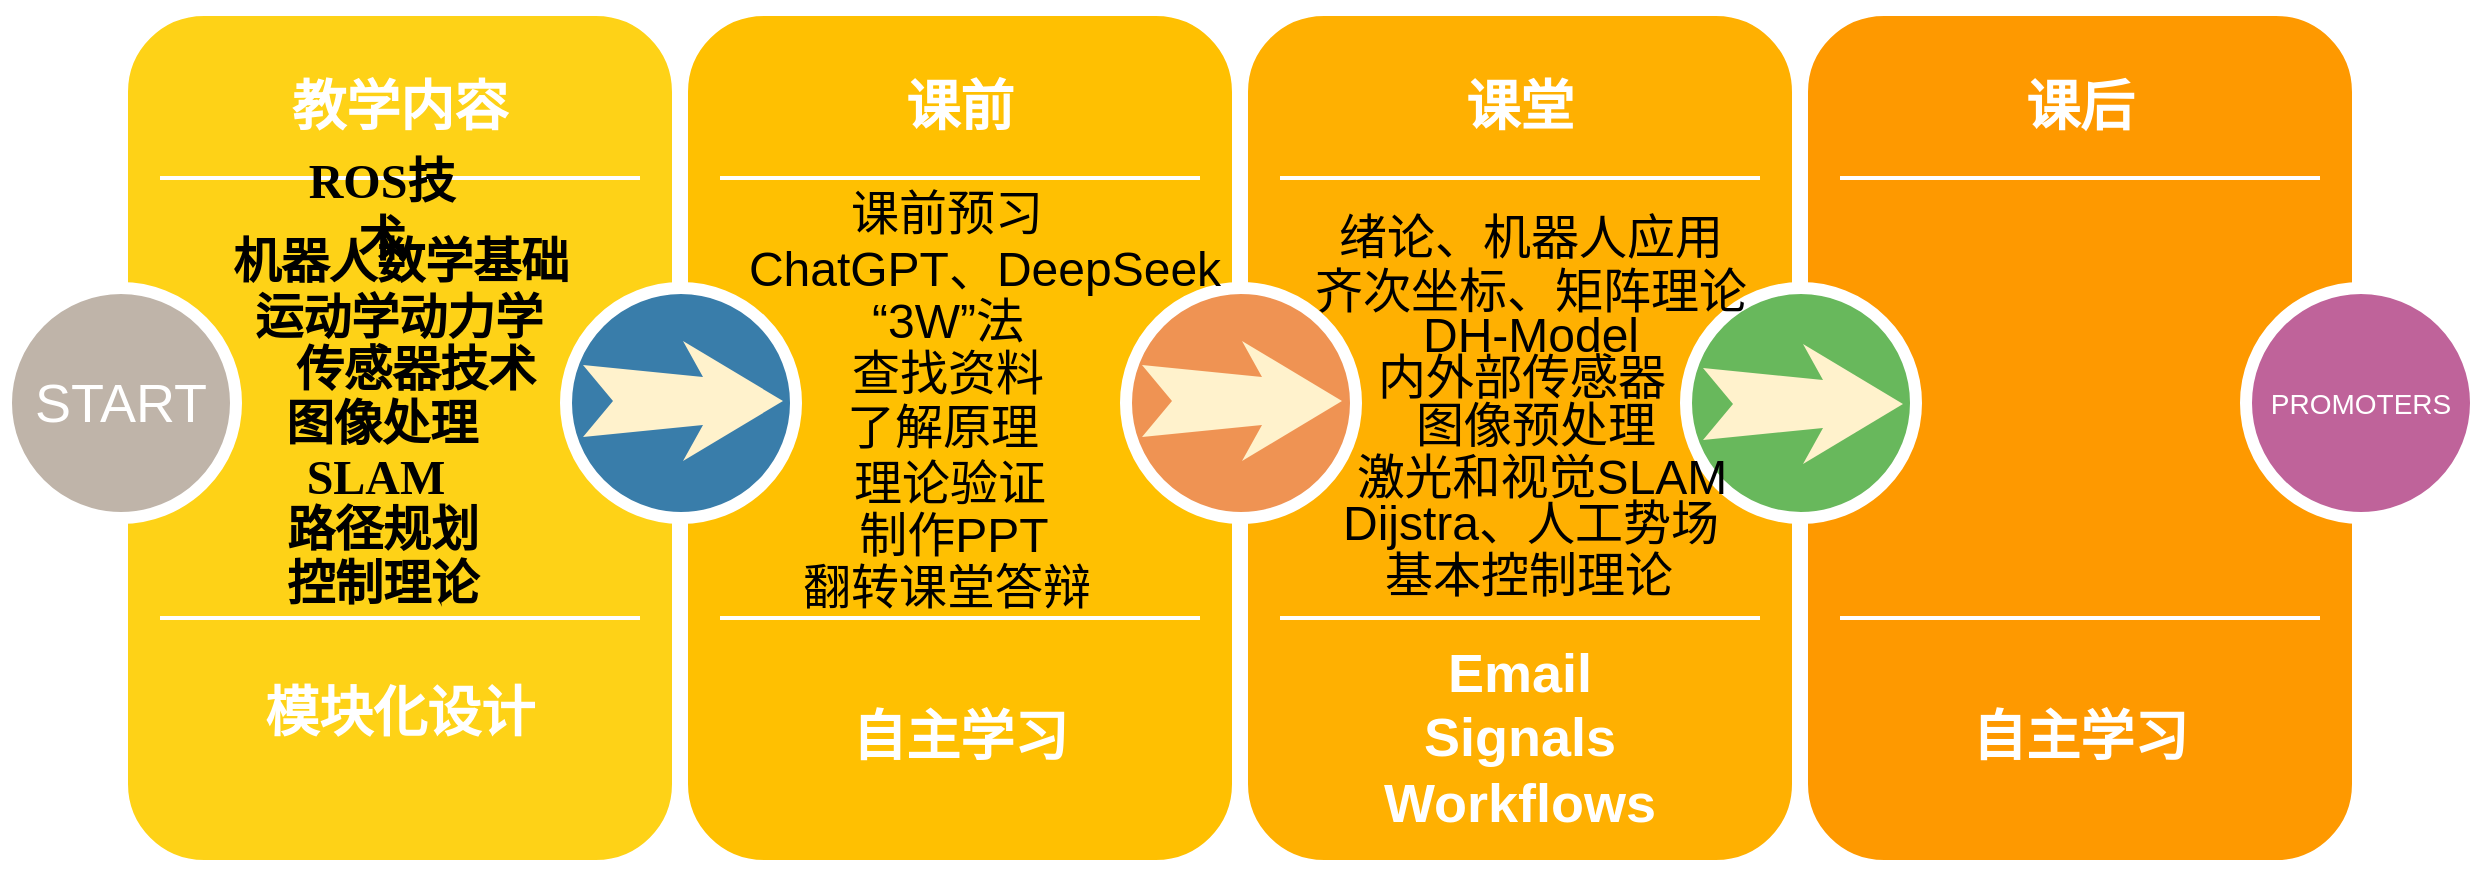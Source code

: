 <mxfile version="26.0.14">
  <diagram name="Page-1" id="12e1b939-464a-85fe-373e-61e167be1490">
    <mxGraphModel dx="1360" dy="786" grid="1" gridSize="10" guides="1" tooltips="1" connect="1" arrows="1" fold="1" page="1" pageScale="1.5" pageWidth="1169" pageHeight="826" background="none" math="0" shadow="0">
      <root>
        <mxCell id="0" />
        <mxCell id="1" parent="0" />
        <mxCell id="60da8b9f42644d3a-2" value="" style="whiteSpace=wrap;html=1;rounded=1;shadow=0;strokeWidth=8;fontSize=20;align=center;fillColor=#FED217;strokeColor=#FFFFFF;" parent="1" vertex="1">
          <mxGeometry x="316" y="405" width="280" height="430" as="geometry" />
        </mxCell>
        <mxCell id="60da8b9f42644d3a-3" value="教学内容" style="text;html=1;strokeColor=none;fillColor=none;align=center;verticalAlign=middle;whiteSpace=wrap;rounded=0;shadow=0;fontSize=27;fontColor=#FFFFFF;fontStyle=1" parent="1" vertex="1">
          <mxGeometry x="316" y="425" width="280" height="60" as="geometry" />
        </mxCell>
        <mxCell id="60da8b9f42644d3a-4" value="模块化设计" style="text;html=1;strokeColor=none;fillColor=none;align=center;verticalAlign=middle;whiteSpace=wrap;rounded=0;shadow=0;fontSize=27;fontColor=#FFFFFF;fontFamily=Helvetica;fontStyle=1;" parent="1" vertex="1">
          <mxGeometry x="376" y="730" width="160" height="55" as="geometry" />
        </mxCell>
        <mxCell id="60da8b9f42644d3a-6" value="" style="line;strokeWidth=2;html=1;rounded=0;shadow=0;fontSize=27;align=center;fillColor=none;strokeColor=#FFFFFF;" parent="1" vertex="1">
          <mxGeometry x="336" y="485" width="240" height="10" as="geometry" />
        </mxCell>
        <mxCell id="60da8b9f42644d3a-7" value="" style="line;strokeWidth=2;html=1;rounded=0;shadow=0;fontSize=27;align=center;fillColor=none;strokeColor=#FFFFFF;" parent="1" vertex="1">
          <mxGeometry x="336" y="705" width="240" height="10" as="geometry" />
        </mxCell>
        <mxCell id="60da8b9f42644d3a-8" value="START" style="ellipse;whiteSpace=wrap;html=1;rounded=0;shadow=0;strokeWidth=6;fontSize=27;align=center;fillColor=#BFB4A9;strokeColor=#FFFFFF;fontColor=#FFFFFF;" parent="1" vertex="1">
          <mxGeometry x="259" y="545" width="115" height="115" as="geometry" />
        </mxCell>
        <mxCell id="60da8b9f42644d3a-17" value="" style="whiteSpace=wrap;html=1;rounded=1;shadow=0;strokeWidth=8;fontSize=20;align=center;fillColor=#FFC001;strokeColor=#FFFFFF;" parent="1" vertex="1">
          <mxGeometry x="596" y="405" width="280" height="430" as="geometry" />
        </mxCell>
        <mxCell id="60da8b9f42644d3a-18" value="课前" style="text;html=1;strokeColor=none;fillColor=none;align=center;verticalAlign=middle;whiteSpace=wrap;rounded=0;shadow=0;fontSize=27;fontColor=#FFFFFF;fontStyle=1;fontFamily=Helvetica;" parent="1" vertex="1">
          <mxGeometry x="596" y="425" width="280" height="60" as="geometry" />
        </mxCell>
        <mxCell id="60da8b9f42644d3a-19" value="自主学习" style="text;html=1;strokeColor=none;fillColor=none;align=center;verticalAlign=middle;whiteSpace=wrap;rounded=0;shadow=0;fontSize=27;fontColor=#FFFFFF;fontFamily=Helvetica;fontStyle=1;" parent="1" vertex="1">
          <mxGeometry x="596" y="725" width="280" height="90" as="geometry" />
        </mxCell>
        <mxCell id="60da8b9f42644d3a-20" value="" style="line;strokeWidth=2;html=1;rounded=0;shadow=0;fontSize=27;align=center;fillColor=none;strokeColor=#FFFFFF;" parent="1" vertex="1">
          <mxGeometry x="616" y="485" width="240" height="10" as="geometry" />
        </mxCell>
        <mxCell id="60da8b9f42644d3a-21" value="" style="line;strokeWidth=2;html=1;rounded=0;shadow=0;fontSize=27;align=center;fillColor=none;strokeColor=#FFFFFF;" parent="1" vertex="1">
          <mxGeometry x="616" y="705" width="240" height="10" as="geometry" />
        </mxCell>
        <mxCell id="60da8b9f42644d3a-22" value="" style="ellipse;whiteSpace=wrap;html=1;rounded=0;shadow=0;strokeWidth=6;fontSize=14;align=center;fillColor=#397DAA;strokeColor=#FFFFFF;fontColor=#FFFFFF;" parent="1" vertex="1">
          <mxGeometry x="539" y="545" width="115" height="115" as="geometry" />
        </mxCell>
        <mxCell id="60da8b9f42644d3a-24" value="" style="whiteSpace=wrap;html=1;rounded=1;shadow=0;strokeWidth=8;fontSize=20;align=center;fillColor=#FFB001;strokeColor=#FFFFFF;" parent="1" vertex="1">
          <mxGeometry x="876" y="405" width="280" height="430" as="geometry" />
        </mxCell>
        <mxCell id="60da8b9f42644d3a-25" value="课堂" style="text;html=1;strokeColor=none;fillColor=none;align=center;verticalAlign=middle;whiteSpace=wrap;rounded=0;shadow=0;fontSize=27;fontColor=#FFFFFF;fontStyle=1;fontFamily=Helvetica;" parent="1" vertex="1">
          <mxGeometry x="876" y="425" width="280" height="60" as="geometry" />
        </mxCell>
        <mxCell id="60da8b9f42644d3a-26" value="Email&lt;div&gt;Signals&lt;/div&gt;&lt;div&gt;Workflows&lt;/div&gt;" style="text;html=1;strokeColor=none;fillColor=none;align=center;verticalAlign=middle;whiteSpace=wrap;rounded=0;shadow=0;fontSize=27;fontColor=#FFFFFF;fontFamily=Helvetica;fontStyle=1;" parent="1" vertex="1">
          <mxGeometry x="876" y="725" width="280" height="90" as="geometry" />
        </mxCell>
        <mxCell id="60da8b9f42644d3a-27" value="" style="line;strokeWidth=2;html=1;rounded=0;shadow=0;fontSize=27;align=center;fillColor=none;strokeColor=#FFFFFF;" parent="1" vertex="1">
          <mxGeometry x="896" y="485" width="240" height="10" as="geometry" />
        </mxCell>
        <mxCell id="60da8b9f42644d3a-28" value="" style="line;strokeWidth=2;html=1;rounded=0;shadow=0;fontSize=27;align=center;fillColor=none;strokeColor=#FFFFFF;" parent="1" vertex="1">
          <mxGeometry x="896" y="705" width="240" height="10" as="geometry" />
        </mxCell>
        <mxCell id="60da8b9f42644d3a-29" value="" style="ellipse;whiteSpace=wrap;html=1;rounded=0;shadow=0;strokeWidth=6;fontSize=14;align=center;fillColor=#EF9353;strokeColor=#FFFFFF;fontColor=#FFFFFF;" parent="1" vertex="1">
          <mxGeometry x="819" y="545" width="115" height="115" as="geometry" />
        </mxCell>
        <mxCell id="60da8b9f42644d3a-30" value="" style="html=1;shadow=0;dashed=0;align=center;verticalAlign=middle;shape=mxgraph.arrows2.stylisedArrow;dy=0.6;dx=40;notch=15;feather=0.4;rounded=0;strokeWidth=1;fontSize=27;strokeColor=none;fillColor=#fff2cc;" parent="1" vertex="1">
          <mxGeometry x="547.5" y="571.5" width="100" height="60" as="geometry" />
        </mxCell>
        <mxCell id="60da8b9f42644d3a-31" value="" style="whiteSpace=wrap;html=1;rounded=1;shadow=0;strokeWidth=8;fontSize=20;align=center;fillColor=#FE9900;strokeColor=#FFFFFF;" parent="1" vertex="1">
          <mxGeometry x="1156" y="405" width="280" height="430" as="geometry" />
        </mxCell>
        <mxCell id="60da8b9f42644d3a-32" value="课后" style="text;html=1;strokeColor=none;fillColor=none;align=center;verticalAlign=middle;whiteSpace=wrap;rounded=0;shadow=0;fontSize=27;fontColor=#FFFFFF;fontStyle=1;fontFamily=Helvetica;" parent="1" vertex="1">
          <mxGeometry x="1156" y="425" width="280" height="60" as="geometry" />
        </mxCell>
        <mxCell id="60da8b9f42644d3a-34" value="" style="line;strokeWidth=2;html=1;rounded=0;shadow=0;fontSize=27;align=center;fillColor=none;strokeColor=#FFFFFF;" parent="1" vertex="1">
          <mxGeometry x="1176" y="485" width="240" height="10" as="geometry" />
        </mxCell>
        <mxCell id="60da8b9f42644d3a-35" value="" style="line;strokeWidth=2;html=1;rounded=0;shadow=0;fontSize=27;align=center;fillColor=none;strokeColor=#FFFFFF;" parent="1" vertex="1">
          <mxGeometry x="1176" y="705" width="240" height="10" as="geometry" />
        </mxCell>
        <mxCell id="60da8b9f42644d3a-36" value="" style="ellipse;whiteSpace=wrap;html=1;rounded=0;shadow=0;strokeWidth=6;fontSize=14;align=center;fillColor=#68B85C;strokeColor=#FFFFFF;fontColor=#FFFFFF;" parent="1" vertex="1">
          <mxGeometry x="1099" y="545" width="115" height="115" as="geometry" />
        </mxCell>
        <mxCell id="60da8b9f42644d3a-37" value="" style="html=1;shadow=0;dashed=0;align=center;verticalAlign=middle;shape=mxgraph.arrows2.stylisedArrow;dy=0.6;dx=40;notch=15;feather=0.4;rounded=0;strokeWidth=1;fontSize=27;strokeColor=none;fillColor=#fff2cc;" parent="1" vertex="1">
          <mxGeometry x="1107.5" y="573" width="100" height="60" as="geometry" />
        </mxCell>
        <mxCell id="60da8b9f42644d3a-38" value="PROMOTERS" style="ellipse;whiteSpace=wrap;html=1;rounded=0;shadow=0;strokeWidth=6;fontSize=14;align=center;fillColor=#BF639A;strokeColor=#FFFFFF;fontColor=#FFFFFF;" parent="1" vertex="1">
          <mxGeometry x="1379" y="545" width="115" height="115" as="geometry" />
        </mxCell>
        <mxCell id="tgMOHPeQEeQDc_9SaDGB-15" value="自主学习" style="text;html=1;strokeColor=none;fillColor=none;align=center;verticalAlign=middle;whiteSpace=wrap;rounded=0;shadow=0;fontSize=27;fontColor=#FFFFFF;fontFamily=Helvetica;fontStyle=1;" vertex="1" parent="1">
          <mxGeometry x="1156" y="725" width="280" height="90" as="geometry" />
        </mxCell>
        <mxCell id="tgMOHPeQEeQDc_9SaDGB-16" value="" style="html=1;shadow=0;dashed=0;align=center;verticalAlign=middle;shape=mxgraph.arrows2.stylisedArrow;dy=0.6;dx=40;notch=15;feather=0.4;rounded=0;strokeWidth=1;fontSize=27;strokeColor=none;fillColor=#fff2cc;" vertex="1" parent="1">
          <mxGeometry x="827" y="571.5" width="100" height="60" as="geometry" />
        </mxCell>
        <mxCell id="tgMOHPeQEeQDc_9SaDGB-37" value="" style="group" vertex="1" connectable="0" parent="1">
          <mxGeometry x="360.5" y="495.5" width="191" height="215" as="geometry" />
        </mxCell>
        <mxCell id="tgMOHPeQEeQDc_9SaDGB-3" value="&lt;span style=&quot;font-family: 宋体; text-align: justify;&quot;&gt;ROS技术&lt;/span&gt;" style="rounded=0;whiteSpace=wrap;html=1;fontSize=24;strokeColor=none;rotation=0;opacity=0;fontStyle=1" vertex="1" parent="tgMOHPeQEeQDc_9SaDGB-37">
          <mxGeometry x="37.768" width="98.198" height="20" as="geometry" />
        </mxCell>
        <mxCell id="tgMOHPeQEeQDc_9SaDGB-4" value="&lt;span style=&quot;font-family: 宋体; text-align: justify;&quot;&gt;机器人&lt;/span&gt;&lt;span style=&quot;font-family: 宋体; text-align: justify; background-color: transparent; color: light-dark(rgb(0, 0, 0), rgb(255, 255, 255));&quot;&gt;数学基础&lt;/span&gt;" style="rounded=0;whiteSpace=wrap;html=1;fontSize=24;strokeColor=none;opacity=0;fontStyle=1" vertex="1" parent="tgMOHPeQEeQDc_9SaDGB-37">
          <mxGeometry y="9" width="191" height="55" as="geometry" />
        </mxCell>
        <mxCell id="tgMOHPeQEeQDc_9SaDGB-5" value="&lt;span style=&quot;font-family: 宋体; text-align: justify;&quot;&gt;运动学&lt;/span&gt;&lt;span style=&quot;font-family: 宋体; text-align: justify; background-color: transparent; color: light-dark(rgb(0, 0, 0), rgb(255, 255, 255));&quot;&gt;动力学&lt;/span&gt;" style="rounded=0;whiteSpace=wrap;html=1;fontSize=24;strokeColor=none;opacity=0;fontStyle=1" vertex="1" parent="tgMOHPeQEeQDc_9SaDGB-37">
          <mxGeometry x="11.87" y="44" width="167.26" height="40" as="geometry" />
        </mxCell>
        <mxCell id="tgMOHPeQEeQDc_9SaDGB-6" value="&lt;span style=&quot;font-family: 宋体; text-align: justify;&quot;&gt;传感器技术&lt;/span&gt;" style="rounded=0;whiteSpace=wrap;html=1;fontSize=24;strokeColor=none;rotation=0;opacity=0;fontStyle=1" vertex="1" parent="tgMOHPeQEeQDc_9SaDGB-37">
          <mxGeometry x="33.992" y="81" width="139.743" height="19.31" as="geometry" />
        </mxCell>
        <mxCell id="tgMOHPeQEeQDc_9SaDGB-7" value="&lt;span style=&quot;font-family: 宋体; text-align: justify;&quot;&gt;图像处理&lt;/span&gt;" style="rounded=0;whiteSpace=wrap;html=1;fontSize=24;strokeColor=none;rotation=0;opacity=0;fontStyle=1" vertex="1" parent="tgMOHPeQEeQDc_9SaDGB-37">
          <mxGeometry x="32.912" y="100" width="107.91" height="35" as="geometry" />
        </mxCell>
        <mxCell id="tgMOHPeQEeQDc_9SaDGB-8" value="&lt;span style=&quot;font-family: 宋体; text-align: justify;&quot;&gt;路径规划&lt;/span&gt;" style="rounded=0;whiteSpace=wrap;html=1;fontSize=24;strokeColor=none;opacity=0;fontStyle=1" vertex="1" parent="tgMOHPeQEeQDc_9SaDGB-37">
          <mxGeometry x="32.912" y="158" width="108.989" height="25" as="geometry" />
        </mxCell>
        <mxCell id="tgMOHPeQEeQDc_9SaDGB-9" value="&lt;span style=&quot;font-family: 宋体; text-align: justify;&quot;&gt;控制理论&lt;/span&gt;" style="rounded=0;whiteSpace=wrap;html=1;fontSize=24;strokeColor=none;rotation=0;opacity=0;fontStyle=1" vertex="1" parent="tgMOHPeQEeQDc_9SaDGB-37">
          <mxGeometry x="33.992" y="180" width="106.831" height="35" as="geometry" />
        </mxCell>
        <mxCell id="tgMOHPeQEeQDc_9SaDGB-10" value="&lt;span style=&quot;font-family: 宋体; text-align: justify;&quot;&gt;SLAM&lt;/span&gt;" style="rounded=0;whiteSpace=wrap;html=1;fontSize=24;strokeColor=none;opacity=0;fontStyle=1" vertex="1" parent="tgMOHPeQEeQDc_9SaDGB-37">
          <mxGeometry x="37.768" y="134" width="91.723" height="20" as="geometry" />
        </mxCell>
        <mxCell id="tgMOHPeQEeQDc_9SaDGB-38" value="" style="group" vertex="1" connectable="0" parent="1">
          <mxGeometry x="628" y="488" width="241" height="228" as="geometry" />
        </mxCell>
        <mxCell id="tgMOHPeQEeQDc_9SaDGB-17" value="课前预习" style="text;html=1;align=center;verticalAlign=middle;whiteSpace=wrap;rounded=0;fontSize=24;rotation=0;direction=west;fontStyle=0" vertex="1" parent="tgMOHPeQEeQDc_9SaDGB-38">
          <mxGeometry x="49" width="105" height="40" as="geometry" />
        </mxCell>
        <mxCell id="tgMOHPeQEeQDc_9SaDGB-18" value="ChatGPT、DeepSeek" style="text;html=1;align=center;verticalAlign=middle;whiteSpace=wrap;rounded=0;rotation=0;fontSize=24;direction=west;" vertex="1" parent="tgMOHPeQEeQDc_9SaDGB-38">
          <mxGeometry y="10" width="241" height="75" as="geometry" />
        </mxCell>
        <mxCell id="tgMOHPeQEeQDc_9SaDGB-19" value="“3W”法" style="text;html=1;align=center;verticalAlign=middle;whiteSpace=wrap;rounded=0;rotation=0;fontSize=24;direction=west;fontStyle=0" vertex="1" parent="tgMOHPeQEeQDc_9SaDGB-38">
          <mxGeometry x="23.5" y="56" width="156" height="36" as="geometry" />
        </mxCell>
        <mxCell id="tgMOHPeQEeQDc_9SaDGB-20" value="翻转课堂答辩" style="text;html=1;align=center;verticalAlign=middle;whiteSpace=wrap;rounded=0;fontSize=24;rotation=0;direction=west;fontStyle=0" vertex="1" parent="tgMOHPeQEeQDc_9SaDGB-38">
          <mxGeometry x="22.14" y="186" width="158.72" height="42" as="geometry" />
        </mxCell>
        <mxCell id="tgMOHPeQEeQDc_9SaDGB-21" value="了解原理" style="text;html=1;align=center;verticalAlign=middle;whiteSpace=wrap;rounded=0;fontSize=24;rotation=0;direction=west;fontStyle=0" vertex="1" parent="tgMOHPeQEeQDc_9SaDGB-38">
          <mxGeometry x="46.5" y="110" width="105" height="34" as="geometry" />
        </mxCell>
        <mxCell id="tgMOHPeQEeQDc_9SaDGB-22" value="理论验证" style="text;html=1;align=center;verticalAlign=middle;whiteSpace=wrap;rounded=0;fontSize=24;rotation=0;direction=west;fontStyle=0" vertex="1" parent="tgMOHPeQEeQDc_9SaDGB-38">
          <mxGeometry x="53" y="127" width="100" height="56" as="geometry" />
        </mxCell>
        <mxCell id="tgMOHPeQEeQDc_9SaDGB-23" value="查找资料" style="text;html=1;align=center;verticalAlign=middle;whiteSpace=wrap;rounded=0;fontSize=24;rotation=0;direction=west;fontStyle=0" vertex="1" parent="tgMOHPeQEeQDc_9SaDGB-38">
          <mxGeometry x="51.5" y="85" width="100" height="30" as="geometry" />
        </mxCell>
        <mxCell id="tgMOHPeQEeQDc_9SaDGB-24" value="制作PPT" style="text;html=1;align=center;verticalAlign=middle;whiteSpace=wrap;rounded=0;fontSize=24;rotation=0;direction=west;fontStyle=0" vertex="1" parent="tgMOHPeQEeQDc_9SaDGB-38">
          <mxGeometry x="29.5" y="166" width="150" height="30" as="geometry" />
        </mxCell>
        <mxCell id="tgMOHPeQEeQDc_9SaDGB-39" value="" style="group" vertex="1" connectable="0" parent="1">
          <mxGeometry x="876" y="504.5" width="291" height="206" as="geometry" />
        </mxCell>
        <mxCell id="tgMOHPeQEeQDc_9SaDGB-28" value="绪论、机器人应用" style="text;html=1;align=center;verticalAlign=middle;whiteSpace=wrap;rounded=0;fontSize=24;rotation=0;" vertex="1" parent="tgMOHPeQEeQDc_9SaDGB-39">
          <mxGeometry x="44.25" width="202.5" height="30" as="geometry" />
        </mxCell>
        <mxCell id="tgMOHPeQEeQDc_9SaDGB-29" value="齐次坐标、矩阵理论" style="text;html=1;align=center;verticalAlign=middle;whiteSpace=wrap;rounded=0;fontSize=24;rotation=0;" vertex="1" parent="tgMOHPeQEeQDc_9SaDGB-39">
          <mxGeometry x="31.25" y="27.5" width="228.5" height="30" as="geometry" />
        </mxCell>
        <mxCell id="tgMOHPeQEeQDc_9SaDGB-30" value="DH-Model" style="text;html=1;align=center;verticalAlign=middle;whiteSpace=wrap;rounded=0;fontSize=24;rotation=0;" vertex="1" parent="tgMOHPeQEeQDc_9SaDGB-39">
          <mxGeometry x="11" y="49" width="269" height="30" as="geometry" />
        </mxCell>
        <mxCell id="tgMOHPeQEeQDc_9SaDGB-31" value="内外部传感器" style="text;html=1;align=center;verticalAlign=middle;whiteSpace=wrap;rounded=0;fontSize=24;rotation=0;" vertex="1" parent="tgMOHPeQEeQDc_9SaDGB-39">
          <mxGeometry x="44.25" y="63.15" width="194" height="45" as="geometry" />
        </mxCell>
        <mxCell id="tgMOHPeQEeQDc_9SaDGB-32" value="图像预处理" style="text;html=1;align=center;verticalAlign=middle;whiteSpace=wrap;rounded=0;fontSize=24;rotation=0;" vertex="1" parent="tgMOHPeQEeQDc_9SaDGB-39">
          <mxGeometry x="44.25" y="87" width="208" height="45" as="geometry" />
        </mxCell>
        <mxCell id="tgMOHPeQEeQDc_9SaDGB-33" value="激光和视觉SLAM" style="text;html=1;align=center;verticalAlign=middle;whiteSpace=wrap;rounded=0;fontSize=24;rotation=0;" vertex="1" parent="tgMOHPeQEeQDc_9SaDGB-39">
          <mxGeometry x="28.75" y="119" width="244" height="32" as="geometry" />
        </mxCell>
        <mxCell id="tgMOHPeQEeQDc_9SaDGB-34" value="Dijstra、人工势场" style="text;html=1;align=center;verticalAlign=middle;whiteSpace=wrap;rounded=0;fontSize=24;rotation=0;" vertex="1" parent="tgMOHPeQEeQDc_9SaDGB-39">
          <mxGeometry x="31.25" y="150" width="229" height="16" as="geometry" />
        </mxCell>
        <mxCell id="tgMOHPeQEeQDc_9SaDGB-35" value="基本控制理论" style="text;html=1;align=center;verticalAlign=middle;whiteSpace=wrap;rounded=0;fontSize=24;rotation=0;" vertex="1" parent="tgMOHPeQEeQDc_9SaDGB-39">
          <mxGeometry x="-1" y="162" width="291" height="45" as="geometry" />
        </mxCell>
      </root>
    </mxGraphModel>
  </diagram>
</mxfile>
